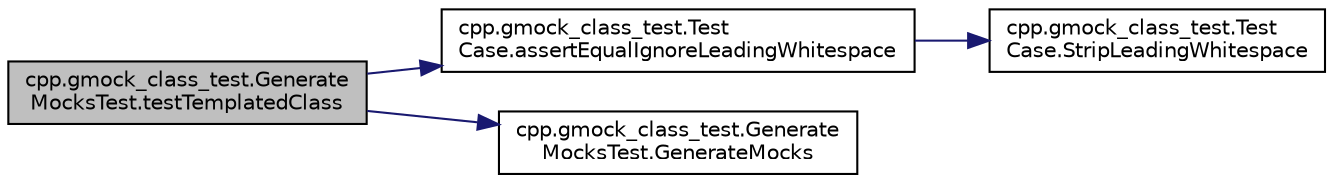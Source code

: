 digraph "cpp.gmock_class_test.GenerateMocksTest.testTemplatedClass"
{
  edge [fontname="Helvetica",fontsize="10",labelfontname="Helvetica",labelfontsize="10"];
  node [fontname="Helvetica",fontsize="10",shape=record];
  rankdir="LR";
  Node18 [label="cpp.gmock_class_test.Generate\lMocksTest.testTemplatedClass",height=0.2,width=0.4,color="black", fillcolor="grey75", style="filled", fontcolor="black"];
  Node18 -> Node19 [color="midnightblue",fontsize="10",style="solid",fontname="Helvetica"];
  Node19 [label="cpp.gmock_class_test.Test\lCase.assertEqualIgnoreLeadingWhitespace",height=0.2,width=0.4,color="black", fillcolor="white", style="filled",URL="$d0/d8a/classcpp_1_1gmock__class__test_1_1_test_case.html#a68f88bba11511f8c582123d47bf80464"];
  Node19 -> Node20 [color="midnightblue",fontsize="10",style="solid",fontname="Helvetica"];
  Node20 [label="cpp.gmock_class_test.Test\lCase.StripLeadingWhitespace",height=0.2,width=0.4,color="black", fillcolor="white", style="filled",URL="$d0/d8a/classcpp_1_1gmock__class__test_1_1_test_case.html#a366b15717eebc41e397357868c5734c5"];
  Node18 -> Node21 [color="midnightblue",fontsize="10",style="solid",fontname="Helvetica"];
  Node21 [label="cpp.gmock_class_test.Generate\lMocksTest.GenerateMocks",height=0.2,width=0.4,color="black", fillcolor="white", style="filled",URL="$d6/d25/classcpp_1_1gmock__class__test_1_1_generate_mocks_test.html#afdce6749dca14c1aa90762d389d92c87"];
}
